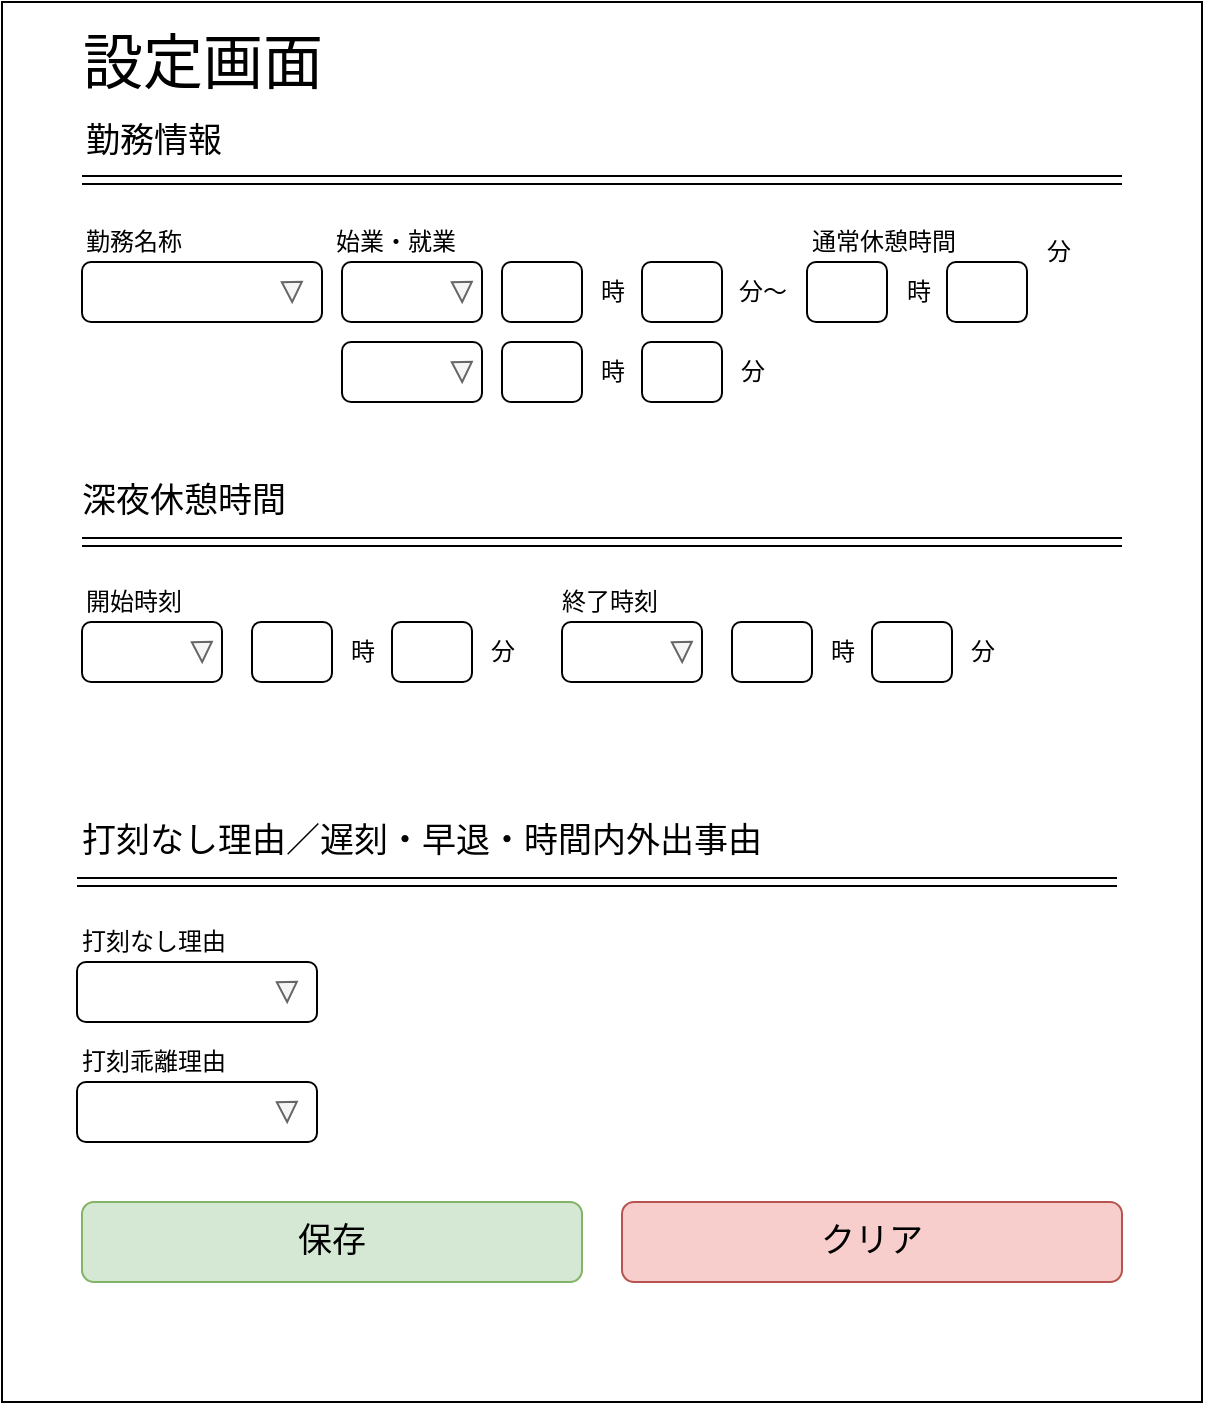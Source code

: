 <mxfile version="13.1.3">
    <diagram id="6hGFLwfOUW9BJ-s0fimq" name="Page-1">
        <mxGraphModel dx="1543" dy="1178" grid="1" gridSize="10" guides="1" tooltips="1" connect="1" arrows="1" fold="1" page="1" pageScale="1" pageWidth="600" pageHeight="700" math="0" shadow="0">
            <root>
                <mxCell id="0"/>
                <mxCell id="1" parent="0"/>
                <mxCell id="110" value="" style="rounded=0;whiteSpace=wrap;html=1;" vertex="1" parent="1">
                    <mxGeometry width="600" height="700" as="geometry"/>
                </mxCell>
                <mxCell id="5" value="勤務名称" style="text;html=1;strokeColor=none;fillColor=none;align=left;verticalAlign=middle;whiteSpace=wrap;rounded=0;" parent="1" vertex="1">
                    <mxGeometry x="40" y="110" width="120" height="20" as="geometry"/>
                </mxCell>
                <mxCell id="11" value="始業・就業" style="text;html=1;strokeColor=none;fillColor=none;align=left;verticalAlign=middle;whiteSpace=wrap;rounded=0;" parent="1" vertex="1">
                    <mxGeometry x="165" y="110" width="120" height="20" as="geometry"/>
                </mxCell>
                <mxCell id="13" value="" style="group" parent="1" vertex="1" connectable="0">
                    <mxGeometry x="40" y="130" width="120" height="30" as="geometry"/>
                </mxCell>
                <mxCell id="4" value="" style="rounded=1;whiteSpace=wrap;html=1;" parent="13" vertex="1">
                    <mxGeometry width="120" height="30" as="geometry"/>
                </mxCell>
                <mxCell id="7" value="" style="triangle;whiteSpace=wrap;html=1;align=left;rotation=89;labelBackgroundColor=#2E1616;fillColor=#f5f5f5;strokeColor=#666666;fontColor=#333333;" parent="13" vertex="1">
                    <mxGeometry x="100" y="10" width="10" height="10" as="geometry"/>
                </mxCell>
                <mxCell id="23" value="" style="group" parent="1" vertex="1" connectable="0">
                    <mxGeometry x="170" y="130" width="70" height="30" as="geometry"/>
                </mxCell>
                <mxCell id="14" value="" style="group" parent="23" vertex="1" connectable="0">
                    <mxGeometry width="70" height="30" as="geometry"/>
                </mxCell>
                <mxCell id="27" value="" style="group" parent="14" vertex="1" connectable="0">
                    <mxGeometry width="70" height="30" as="geometry"/>
                </mxCell>
                <mxCell id="15" value="" style="rounded=1;whiteSpace=wrap;html=1;" parent="27" vertex="1">
                    <mxGeometry width="70" height="30" as="geometry"/>
                </mxCell>
                <mxCell id="21" value="" style="triangle;whiteSpace=wrap;html=1;align=left;rotation=89;labelBackgroundColor=#2E1616;fillColor=#f5f5f5;strokeColor=#666666;fontColor=#333333;" parent="27" vertex="1">
                    <mxGeometry x="55" y="10" width="10" height="10" as="geometry"/>
                </mxCell>
                <mxCell id="31" value="" style="rounded=1;whiteSpace=wrap;html=1;" parent="1" vertex="1">
                    <mxGeometry x="170" y="170" width="70" height="30" as="geometry"/>
                </mxCell>
                <mxCell id="32" value="" style="triangle;whiteSpace=wrap;html=1;align=left;rotation=89;labelBackgroundColor=#2E1616;fillColor=#f5f5f5;strokeColor=#666666;fontColor=#333333;" parent="1" vertex="1">
                    <mxGeometry x="225" y="180" width="10" height="10" as="geometry"/>
                </mxCell>
                <mxCell id="33" value="" style="rounded=1;whiteSpace=wrap;html=1;labelBackgroundColor=#2E1616;align=left;" parent="1" vertex="1">
                    <mxGeometry x="250" y="130" width="40" height="30" as="geometry"/>
                </mxCell>
                <mxCell id="38" value="" style="rounded=1;whiteSpace=wrap;html=1;labelBackgroundColor=#2E1616;align=left;" parent="1" vertex="1">
                    <mxGeometry x="250" y="170" width="40" height="30" as="geometry"/>
                </mxCell>
                <mxCell id="41" value="時" style="text;html=1;align=center;verticalAlign=middle;resizable=0;points=[];autosize=1;" parent="1" vertex="1">
                    <mxGeometry x="290" y="135" width="30" height="20" as="geometry"/>
                </mxCell>
                <mxCell id="42" value="分～" style="text;html=1;align=center;verticalAlign=middle;resizable=0;points=[];autosize=1;" parent="1" vertex="1">
                    <mxGeometry x="360" y="135" width="40" height="20" as="geometry"/>
                </mxCell>
                <mxCell id="43" value="時" style="text;html=1;align=center;verticalAlign=middle;resizable=0;points=[];autosize=1;" parent="1" vertex="1">
                    <mxGeometry x="290" y="175" width="30" height="20" as="geometry"/>
                </mxCell>
                <mxCell id="44" value="" style="rounded=1;whiteSpace=wrap;html=1;labelBackgroundColor=#2E1616;align=left;" parent="1" vertex="1">
                    <mxGeometry x="320" y="130" width="40" height="30" as="geometry"/>
                </mxCell>
                <mxCell id="45" value="" style="rounded=1;whiteSpace=wrap;html=1;labelBackgroundColor=#2E1616;align=left;" parent="1" vertex="1">
                    <mxGeometry x="320" y="170" width="40" height="30" as="geometry"/>
                </mxCell>
                <mxCell id="46" value="分" style="text;html=1;align=center;verticalAlign=middle;resizable=0;points=[];autosize=1;" parent="1" vertex="1">
                    <mxGeometry x="360" y="175" width="30" height="20" as="geometry"/>
                </mxCell>
                <mxCell id="47" value="&lt;font style=&quot;font-size: 30px&quot;&gt;設定画面&lt;/font&gt;" style="text;html=1;align=center;verticalAlign=middle;resizable=0;points=[];autosize=1;" parent="1" vertex="1">
                    <mxGeometry x="30" y="20" width="140" height="20" as="geometry"/>
                </mxCell>
                <mxCell id="57" value="" style="rounded=1;whiteSpace=wrap;html=1;labelBackgroundColor=#2E1616;align=left;" parent="1" vertex="1">
                    <mxGeometry x="402.5" y="130" width="40" height="30" as="geometry"/>
                </mxCell>
                <mxCell id="58" value="時" style="text;html=1;align=center;verticalAlign=middle;resizable=0;points=[];autosize=1;" parent="1" vertex="1">
                    <mxGeometry x="442.5" y="135" width="30" height="20" as="geometry"/>
                </mxCell>
                <mxCell id="59" value="" style="rounded=1;whiteSpace=wrap;html=1;labelBackgroundColor=#2E1616;align=left;" parent="1" vertex="1">
                    <mxGeometry x="472.5" y="130" width="40" height="30" as="geometry"/>
                </mxCell>
                <mxCell id="60" value="分" style="text;html=1;align=center;verticalAlign=middle;resizable=0;points=[];autosize=1;" parent="1" vertex="1">
                    <mxGeometry x="512.5" y="115" width="30" height="20" as="geometry"/>
                </mxCell>
                <mxCell id="63" value="通常休憩時間" style="text;html=1;align=left;verticalAlign=middle;resizable=0;points=[];autosize=1;" parent="1" vertex="1">
                    <mxGeometry x="402.5" y="110" width="90" height="20" as="geometry"/>
                </mxCell>
                <mxCell id="64" value="開始時刻" style="text;html=1;align=left;verticalAlign=middle;resizable=0;points=[];autosize=1;" parent="1" vertex="1">
                    <mxGeometry x="40" y="290" width="60" height="20" as="geometry"/>
                </mxCell>
                <mxCell id="65" value="" style="group" parent="1" vertex="1" connectable="0">
                    <mxGeometry x="40" y="310" width="70" height="30" as="geometry"/>
                </mxCell>
                <mxCell id="66" value="" style="group" parent="65" vertex="1" connectable="0">
                    <mxGeometry width="70" height="30" as="geometry"/>
                </mxCell>
                <mxCell id="67" value="" style="group" parent="66" vertex="1" connectable="0">
                    <mxGeometry width="70" height="30" as="geometry"/>
                </mxCell>
                <mxCell id="68" value="" style="rounded=1;whiteSpace=wrap;html=1;" parent="67" vertex="1">
                    <mxGeometry width="70" height="30" as="geometry"/>
                </mxCell>
                <mxCell id="69" value="" style="triangle;whiteSpace=wrap;html=1;align=left;rotation=89;labelBackgroundColor=#2E1616;fillColor=#f5f5f5;strokeColor=#666666;fontColor=#333333;" parent="67" vertex="1">
                    <mxGeometry x="55" y="10" width="10" height="10" as="geometry"/>
                </mxCell>
                <mxCell id="72" value="" style="rounded=1;whiteSpace=wrap;html=1;labelBackgroundColor=#2E1616;align=left;" parent="1" vertex="1">
                    <mxGeometry x="125" y="310" width="40" height="30" as="geometry"/>
                </mxCell>
                <mxCell id="73" value="時" style="text;html=1;align=center;verticalAlign=middle;resizable=0;points=[];autosize=1;" parent="1" vertex="1">
                    <mxGeometry x="165" y="315" width="30" height="20" as="geometry"/>
                </mxCell>
                <mxCell id="74" value="" style="rounded=1;whiteSpace=wrap;html=1;labelBackgroundColor=#2E1616;align=left;" parent="1" vertex="1">
                    <mxGeometry x="195" y="310" width="40" height="30" as="geometry"/>
                </mxCell>
                <mxCell id="75" value="分" style="text;html=1;align=center;verticalAlign=middle;resizable=0;points=[];autosize=1;" parent="1" vertex="1">
                    <mxGeometry x="235" y="315" width="30" height="20" as="geometry"/>
                </mxCell>
                <mxCell id="76" value="" style="group" parent="1" vertex="1" connectable="0">
                    <mxGeometry x="280" y="310" width="70" height="30" as="geometry"/>
                </mxCell>
                <mxCell id="77" value="" style="group" parent="76" vertex="1" connectable="0">
                    <mxGeometry width="70" height="30" as="geometry"/>
                </mxCell>
                <mxCell id="78" value="" style="group" parent="77" vertex="1" connectable="0">
                    <mxGeometry width="70" height="30" as="geometry"/>
                </mxCell>
                <mxCell id="79" value="" style="rounded=1;whiteSpace=wrap;html=1;" parent="78" vertex="1">
                    <mxGeometry width="70" height="30" as="geometry"/>
                </mxCell>
                <mxCell id="80" value="" style="triangle;whiteSpace=wrap;html=1;align=left;rotation=89;labelBackgroundColor=#2E1616;fillColor=#f5f5f5;strokeColor=#666666;fontColor=#333333;" parent="78" vertex="1">
                    <mxGeometry x="55" y="10" width="10" height="10" as="geometry"/>
                </mxCell>
                <mxCell id="81" value="" style="rounded=1;whiteSpace=wrap;html=1;labelBackgroundColor=#2E1616;align=left;" parent="1" vertex="1">
                    <mxGeometry x="365" y="310" width="40" height="30" as="geometry"/>
                </mxCell>
                <mxCell id="82" value="時" style="text;html=1;align=center;verticalAlign=middle;resizable=0;points=[];autosize=1;" parent="1" vertex="1">
                    <mxGeometry x="405" y="315" width="30" height="20" as="geometry"/>
                </mxCell>
                <mxCell id="83" value="" style="rounded=1;whiteSpace=wrap;html=1;labelBackgroundColor=#2E1616;align=left;" parent="1" vertex="1">
                    <mxGeometry x="435" y="310" width="40" height="30" as="geometry"/>
                </mxCell>
                <mxCell id="84" value="分" style="text;html=1;align=center;verticalAlign=middle;resizable=0;points=[];autosize=1;" parent="1" vertex="1">
                    <mxGeometry x="475" y="315" width="30" height="20" as="geometry"/>
                </mxCell>
                <mxCell id="86" value="打刻なし理由／遅刻・早退・時間内外出事由" style="text;html=1;align=left;verticalAlign=middle;resizable=0;points=[];autosize=1;fontSize=17;" parent="1" vertex="1">
                    <mxGeometry x="37.5" y="410" width="360" height="20" as="geometry"/>
                </mxCell>
                <mxCell id="87" value="" style="group" parent="1" vertex="1" connectable="0">
                    <mxGeometry x="37.5" y="480" width="120" height="30" as="geometry"/>
                </mxCell>
                <mxCell id="88" value="" style="rounded=1;whiteSpace=wrap;html=1;" parent="87" vertex="1">
                    <mxGeometry width="120" height="30" as="geometry"/>
                </mxCell>
                <mxCell id="89" value="" style="triangle;whiteSpace=wrap;html=1;align=left;rotation=89;labelBackgroundColor=#2E1616;fillColor=#f5f5f5;strokeColor=#666666;fontColor=#333333;" parent="87" vertex="1">
                    <mxGeometry x="100" y="10" width="10" height="10" as="geometry"/>
                </mxCell>
                <mxCell id="90" value="勤務情報" style="text;html=1;align=left;verticalAlign=middle;resizable=0;points=[];autosize=1;fontSize=17;" parent="1" vertex="1">
                    <mxGeometry x="40" y="60" width="80" height="20" as="geometry"/>
                </mxCell>
                <mxCell id="91" value="深夜休憩時間" style="text;html=1;align=left;verticalAlign=middle;resizable=0;points=[];autosize=1;fontSize=17;" parent="1" vertex="1">
                    <mxGeometry x="37.5" y="240" width="120" height="20" as="geometry"/>
                </mxCell>
                <mxCell id="93" value="終了時刻" style="text;html=1;align=left;verticalAlign=middle;resizable=0;points=[];autosize=1;" parent="1" vertex="1">
                    <mxGeometry x="277.5" y="290" width="60" height="20" as="geometry"/>
                </mxCell>
                <mxCell id="97" value="打刻なし理由" style="text;html=1;align=left;verticalAlign=middle;resizable=0;points=[];autosize=1;" parent="1" vertex="1">
                    <mxGeometry x="37.5" y="460" width="90" height="20" as="geometry"/>
                </mxCell>
                <mxCell id="99" value="打刻乖離理由" style="text;html=1;align=left;verticalAlign=middle;resizable=0;points=[];autosize=1;" parent="1" vertex="1">
                    <mxGeometry x="37.5" y="520" width="90" height="20" as="geometry"/>
                </mxCell>
                <mxCell id="101" value="" style="group" parent="1" vertex="1" connectable="0">
                    <mxGeometry x="37.5" y="540" width="120" height="30" as="geometry"/>
                </mxCell>
                <mxCell id="102" value="" style="rounded=1;whiteSpace=wrap;html=1;" parent="101" vertex="1">
                    <mxGeometry width="120" height="30" as="geometry"/>
                </mxCell>
                <mxCell id="103" value="" style="triangle;whiteSpace=wrap;html=1;align=left;rotation=89;labelBackgroundColor=#2E1616;fillColor=#f5f5f5;strokeColor=#666666;fontColor=#333333;" parent="101" vertex="1">
                    <mxGeometry x="100" y="10" width="10" height="10" as="geometry"/>
                </mxCell>
                <mxCell id="104" value="" style="shape=link;html=1;fontSize=17;" parent="1" edge="1">
                    <mxGeometry width="50" height="50" relative="1" as="geometry">
                        <mxPoint x="40" y="89" as="sourcePoint"/>
                        <mxPoint x="560" y="89" as="targetPoint"/>
                    </mxGeometry>
                </mxCell>
                <mxCell id="105" value="" style="shape=link;html=1;fontSize=17;" parent="1" edge="1">
                    <mxGeometry width="50" height="50" relative="1" as="geometry">
                        <mxPoint x="40" y="270" as="sourcePoint"/>
                        <mxPoint x="560" y="270" as="targetPoint"/>
                    </mxGeometry>
                </mxCell>
                <mxCell id="106" value="" style="shape=link;html=1;fontSize=17;" parent="1" edge="1">
                    <mxGeometry width="50" height="50" relative="1" as="geometry">
                        <mxPoint x="37.5" y="440" as="sourcePoint"/>
                        <mxPoint x="557.5" y="440" as="targetPoint"/>
                    </mxGeometry>
                </mxCell>
                <mxCell id="107" value="保存" style="rounded=1;whiteSpace=wrap;html=1;labelBackgroundColor=none;fontSize=17;align=center;fillColor=#d5e8d4;strokeColor=#82b366;" parent="1" vertex="1">
                    <mxGeometry x="40" y="600" width="250" height="40" as="geometry"/>
                </mxCell>
                <mxCell id="109" value="クリア" style="rounded=1;whiteSpace=wrap;html=1;labelBackgroundColor=none;fontSize=17;align=center;fillColor=#f8cecc;strokeColor=#b85450;" parent="1" vertex="1">
                    <mxGeometry x="310" y="600" width="250" height="40" as="geometry"/>
                </mxCell>
            </root>
        </mxGraphModel>
    </diagram>
</mxfile>